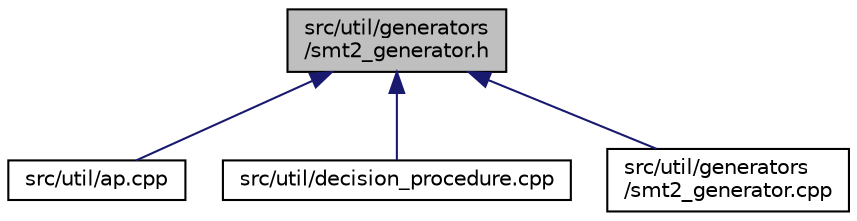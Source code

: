 digraph "src/util/generators/smt2_generator.h"
{
  edge [fontname="Helvetica",fontsize="10",labelfontname="Helvetica",labelfontsize="10"];
  node [fontname="Helvetica",fontsize="10",shape=record];
  Node1 [label="src/util/generators\l/smt2_generator.h",height=0.2,width=0.4,color="black", fillcolor="grey75", style="filled", fontcolor="black"];
  Node1 -> Node2 [dir="back",color="midnightblue",fontsize="10",style="solid",fontname="Helvetica"];
  Node2 [label="src/util/ap.cpp",height=0.2,width=0.4,color="black", fillcolor="white", style="filled",URL="$ap_8cpp.html"];
  Node1 -> Node3 [dir="back",color="midnightblue",fontsize="10",style="solid",fontname="Helvetica"];
  Node3 [label="src/util/decision_procedure.cpp",height=0.2,width=0.4,color="black", fillcolor="white", style="filled",URL="$decision__procedure_8cpp.html"];
  Node1 -> Node4 [dir="back",color="midnightblue",fontsize="10",style="solid",fontname="Helvetica"];
  Node4 [label="src/util/generators\l/smt2_generator.cpp",height=0.2,width=0.4,color="black", fillcolor="white", style="filled",URL="$util_2generators_2smt2__generator_8cpp.html"];
}
